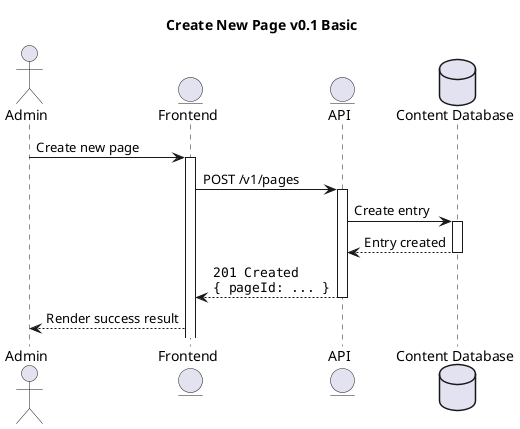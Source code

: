 @startuml Create New Page v0.1 Basic
title Create New Page v0.1 Basic

actor Admin as User
entity Frontend
entity API
database "Content Database" as CDB

User -> Frontend++: Create new page
Frontend -> API++: POST /v1/pages
API -> CDB++: Create entry
API <-- CDB--: Entry created
Frontend <-- API--: ""201 Created""\n""{ pageId: ... }""
User <-- Frontend: Render success result

@enduml

@startuml Request Specific Page v0.1 Basic
title Request Specific Page v0.1 Basic

actor User
entity Frontend
entity API
database "Content Database" as CDB

User -> Frontend++: Request specific page\n(identified by ""id"" )
  Frontend -> API++: ""GET /v1/pages/{id}""
    API -> CDB++: Fetch entry by ID
    API <-- CDB--: Return entry data
  Frontend <-- API--: ""200 OK""\n//with page data//
User <-- Frontend: Render page

@enduml


@startuml Update Specific Page v0.1 Basic
title Update Specific Page v0.1 Basic

actor Admin as User
entity Frontend
entity API
database "Content Database" as CDB

User -> Frontend++: Update specific page\n(identified by ""id"" )
  Frontend -> API++: ""PUT /v1/pages/{id}""
    API -> CDB++: Update entry by ID
    API <-- CDB--: Return entry data
  Frontend <-- API--: ""200 OK""\n//with updated timestamp & id//
User <-- Frontend: Show updated page

@enduml


@startuml Delete Specific Page v0.1 Basic
title Delete Specific Page v0.1 Basic

actor Admin as User
entity Frontend
entity API
database "Content Database" as CDB

User -> Frontend++: Delete specific page\n(identified by ""id"" )
  Frontend -> API++: ""GET /v1/pages/{id}""
    API -> CDB++: Fetch entry by ID
    API <-- CDB--: Return entry data
  Frontend <-- API--: ""200 OK""\n//with deletion timestamp//
User <-- Frontend: Show deletion success page

@enduml
